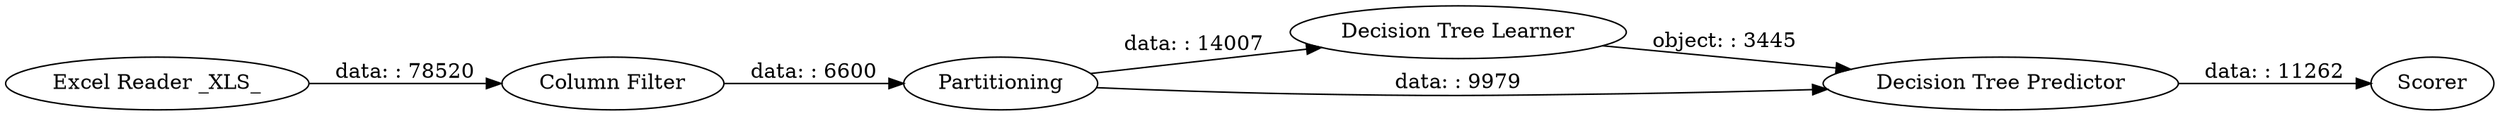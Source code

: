 digraph {
	"-1412691429792570997_1" [label="Excel Reader _XLS_"]
	"-1412691429792570997_3" [label=Partitioning]
	"-1412691429792570997_4" [label="Decision Tree Learner"]
	"-1412691429792570997_6" [label=Scorer]
	"-1412691429792570997_5" [label="Decision Tree Predictor"]
	"-1412691429792570997_2" [label="Column Filter"]
	"-1412691429792570997_2" -> "-1412691429792570997_3" [label="data: : 6600"]
	"-1412691429792570997_4" -> "-1412691429792570997_5" [label="object: : 3445"]
	"-1412691429792570997_3" -> "-1412691429792570997_4" [label="data: : 14007"]
	"-1412691429792570997_1" -> "-1412691429792570997_2" [label="data: : 78520"]
	"-1412691429792570997_3" -> "-1412691429792570997_5" [label="data: : 9979"]
	"-1412691429792570997_5" -> "-1412691429792570997_6" [label="data: : 11262"]
	rankdir=LR
}
